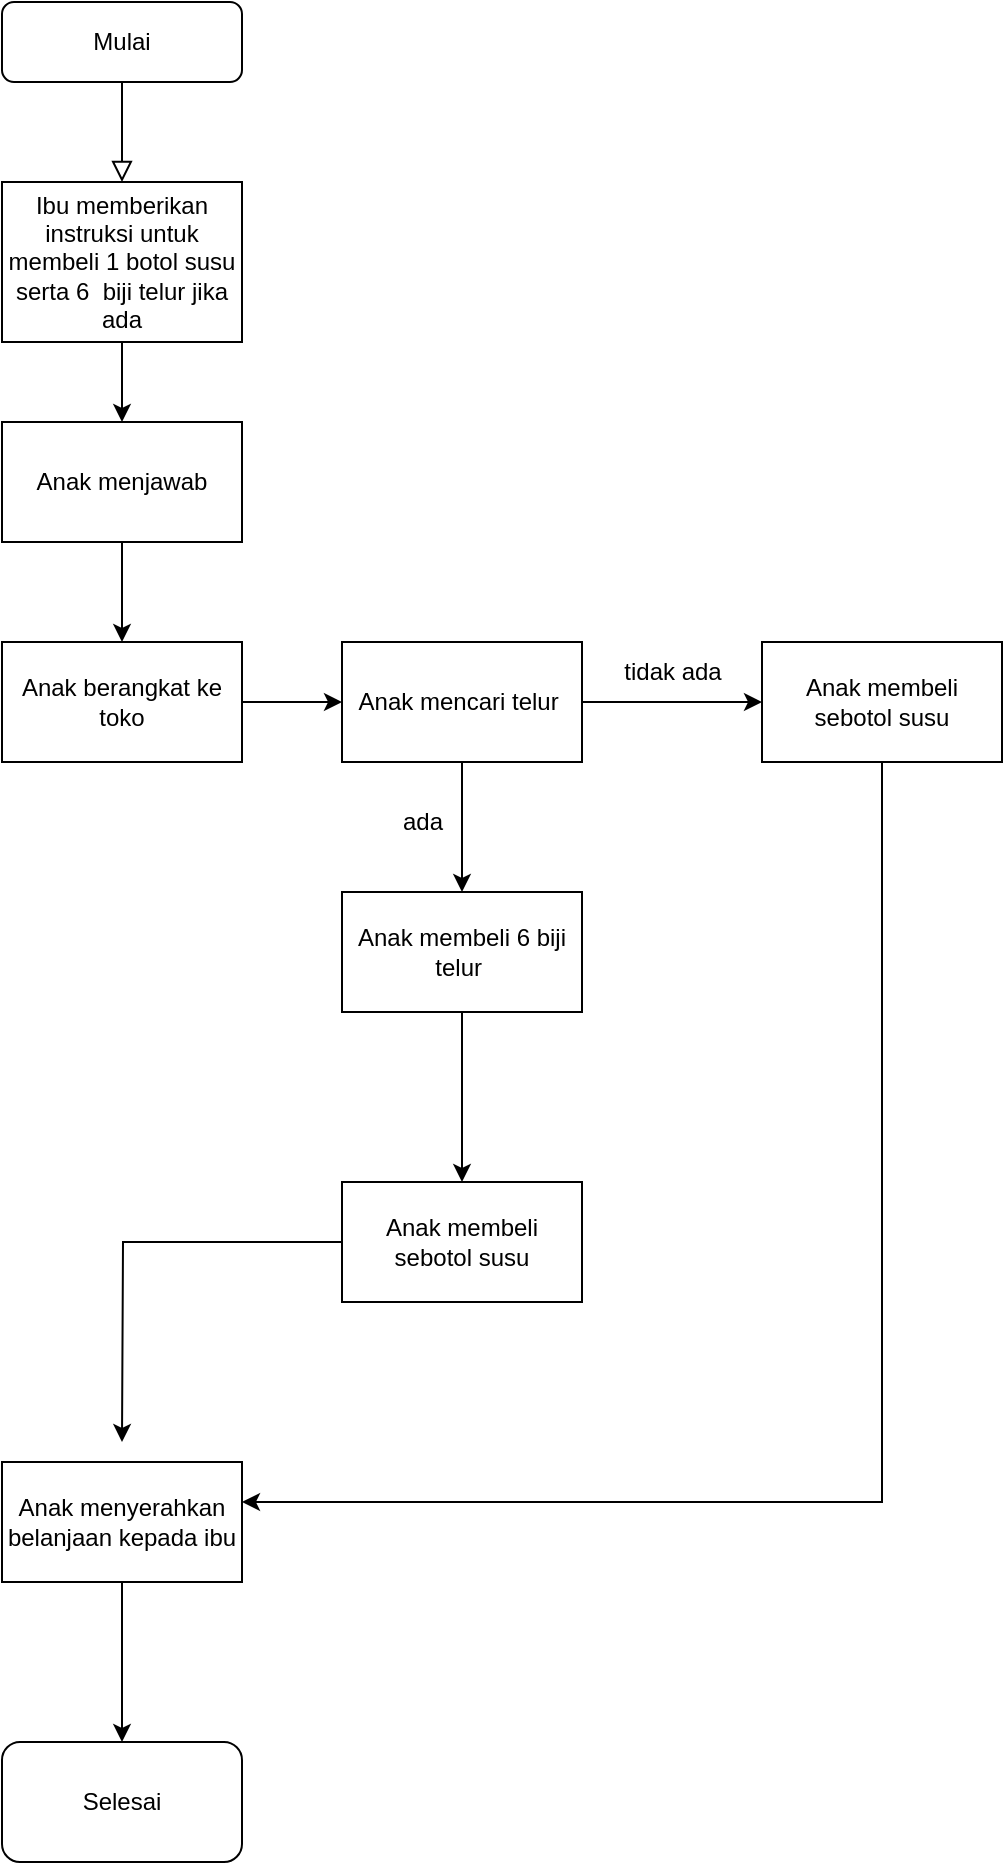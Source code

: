 <mxfile version="21.1.1" type="device">
  <diagram id="C5RBs43oDa-KdzZeNtuy" name="Page-1">
    <mxGraphModel dx="1377" dy="788" grid="1" gridSize="10" guides="1" tooltips="1" connect="1" arrows="1" fold="1" page="1" pageScale="1" pageWidth="827" pageHeight="1169" math="0" shadow="0">
      <root>
        <mxCell id="WIyWlLk6GJQsqaUBKTNV-0" />
        <mxCell id="WIyWlLk6GJQsqaUBKTNV-1" parent="WIyWlLk6GJQsqaUBKTNV-0" />
        <mxCell id="WIyWlLk6GJQsqaUBKTNV-2" value="" style="rounded=0;html=1;jettySize=auto;orthogonalLoop=1;fontSize=11;endArrow=block;endFill=0;endSize=8;strokeWidth=1;shadow=0;labelBackgroundColor=none;edgeStyle=orthogonalEdgeStyle;" parent="WIyWlLk6GJQsqaUBKTNV-1" source="WIyWlLk6GJQsqaUBKTNV-3" edge="1">
          <mxGeometry relative="1" as="geometry">
            <mxPoint x="220" y="170" as="targetPoint" />
          </mxGeometry>
        </mxCell>
        <mxCell id="WIyWlLk6GJQsqaUBKTNV-3" value="Mulai" style="rounded=1;whiteSpace=wrap;html=1;fontSize=12;glass=0;strokeWidth=1;shadow=0;" parent="WIyWlLk6GJQsqaUBKTNV-1" vertex="1">
          <mxGeometry x="160" y="80" width="120" height="40" as="geometry" />
        </mxCell>
        <mxCell id="E4w3K78yoinszG3SQvMn-2" value="" style="edgeStyle=orthogonalEdgeStyle;rounded=0;orthogonalLoop=1;jettySize=auto;html=1;" parent="WIyWlLk6GJQsqaUBKTNV-1" source="E4w3K78yoinszG3SQvMn-0" target="E4w3K78yoinszG3SQvMn-1" edge="1">
          <mxGeometry relative="1" as="geometry" />
        </mxCell>
        <mxCell id="E4w3K78yoinszG3SQvMn-0" value="Ibu memberikan instruksi untuk membeli 1 botol susu serta 6&amp;nbsp; biji telur jika ada" style="rounded=0;whiteSpace=wrap;html=1;" parent="WIyWlLk6GJQsqaUBKTNV-1" vertex="1">
          <mxGeometry x="160" y="170" width="120" height="80" as="geometry" />
        </mxCell>
        <mxCell id="juYu4V3Ow9eaGNVBh7fN-1" value="" style="edgeStyle=orthogonalEdgeStyle;rounded=0;orthogonalLoop=1;jettySize=auto;html=1;" edge="1" parent="WIyWlLk6GJQsqaUBKTNV-1" source="E4w3K78yoinszG3SQvMn-1" target="juYu4V3Ow9eaGNVBh7fN-0">
          <mxGeometry relative="1" as="geometry" />
        </mxCell>
        <mxCell id="E4w3K78yoinszG3SQvMn-1" value="Anak menjawab" style="rounded=0;whiteSpace=wrap;html=1;" parent="WIyWlLk6GJQsqaUBKTNV-1" vertex="1">
          <mxGeometry x="160" y="290" width="120" height="60" as="geometry" />
        </mxCell>
        <mxCell id="juYu4V3Ow9eaGNVBh7fN-3" value="" style="edgeStyle=orthogonalEdgeStyle;rounded=0;orthogonalLoop=1;jettySize=auto;html=1;" edge="1" parent="WIyWlLk6GJQsqaUBKTNV-1" source="juYu4V3Ow9eaGNVBh7fN-0" target="juYu4V3Ow9eaGNVBh7fN-2">
          <mxGeometry relative="1" as="geometry" />
        </mxCell>
        <mxCell id="juYu4V3Ow9eaGNVBh7fN-0" value="Anak berangkat ke toko" style="rounded=0;whiteSpace=wrap;html=1;" vertex="1" parent="WIyWlLk6GJQsqaUBKTNV-1">
          <mxGeometry x="160" y="400" width="120" height="60" as="geometry" />
        </mxCell>
        <mxCell id="juYu4V3Ow9eaGNVBh7fN-5" value="" style="edgeStyle=orthogonalEdgeStyle;rounded=0;orthogonalLoop=1;jettySize=auto;html=1;" edge="1" parent="WIyWlLk6GJQsqaUBKTNV-1" source="juYu4V3Ow9eaGNVBh7fN-2" target="juYu4V3Ow9eaGNVBh7fN-4">
          <mxGeometry relative="1" as="geometry" />
        </mxCell>
        <mxCell id="juYu4V3Ow9eaGNVBh7fN-8" value="" style="edgeStyle=orthogonalEdgeStyle;rounded=0;orthogonalLoop=1;jettySize=auto;html=1;" edge="1" parent="WIyWlLk6GJQsqaUBKTNV-1" source="juYu4V3Ow9eaGNVBh7fN-2" target="juYu4V3Ow9eaGNVBh7fN-7">
          <mxGeometry relative="1" as="geometry" />
        </mxCell>
        <mxCell id="juYu4V3Ow9eaGNVBh7fN-2" value="Anak mencari telur&amp;nbsp;" style="rounded=0;whiteSpace=wrap;html=1;" vertex="1" parent="WIyWlLk6GJQsqaUBKTNV-1">
          <mxGeometry x="330" y="400" width="120" height="60" as="geometry" />
        </mxCell>
        <mxCell id="juYu4V3Ow9eaGNVBh7fN-11" value="" style="edgeStyle=orthogonalEdgeStyle;rounded=0;orthogonalLoop=1;jettySize=auto;html=1;" edge="1" parent="WIyWlLk6GJQsqaUBKTNV-1" source="juYu4V3Ow9eaGNVBh7fN-4" target="juYu4V3Ow9eaGNVBh7fN-10">
          <mxGeometry relative="1" as="geometry" />
        </mxCell>
        <mxCell id="juYu4V3Ow9eaGNVBh7fN-4" value="Anak membeli 6 biji telur&amp;nbsp;" style="rounded=0;whiteSpace=wrap;html=1;" vertex="1" parent="WIyWlLk6GJQsqaUBKTNV-1">
          <mxGeometry x="330" y="525" width="120" height="60" as="geometry" />
        </mxCell>
        <mxCell id="juYu4V3Ow9eaGNVBh7fN-6" value="ada" style="text;html=1;align=center;verticalAlign=middle;resizable=0;points=[];autosize=1;strokeColor=none;fillColor=none;" vertex="1" parent="WIyWlLk6GJQsqaUBKTNV-1">
          <mxGeometry x="350" y="475" width="40" height="30" as="geometry" />
        </mxCell>
        <mxCell id="juYu4V3Ow9eaGNVBh7fN-7" value="Anak membeli sebotol susu" style="rounded=0;whiteSpace=wrap;html=1;" vertex="1" parent="WIyWlLk6GJQsqaUBKTNV-1">
          <mxGeometry x="540" y="400" width="120" height="60" as="geometry" />
        </mxCell>
        <mxCell id="juYu4V3Ow9eaGNVBh7fN-9" value="tidak ada" style="text;html=1;align=center;verticalAlign=middle;resizable=0;points=[];autosize=1;strokeColor=none;fillColor=none;" vertex="1" parent="WIyWlLk6GJQsqaUBKTNV-1">
          <mxGeometry x="460" y="400" width="70" height="30" as="geometry" />
        </mxCell>
        <mxCell id="juYu4V3Ow9eaGNVBh7fN-18" value="" style="edgeStyle=orthogonalEdgeStyle;rounded=0;orthogonalLoop=1;jettySize=auto;html=1;entryX=0.5;entryY=0;entryDx=0;entryDy=0;" edge="1" parent="WIyWlLk6GJQsqaUBKTNV-1" source="juYu4V3Ow9eaGNVBh7fN-10">
          <mxGeometry relative="1" as="geometry">
            <mxPoint x="220" y="800" as="targetPoint" />
          </mxGeometry>
        </mxCell>
        <mxCell id="juYu4V3Ow9eaGNVBh7fN-10" value="Anak membeli sebotol susu" style="rounded=0;whiteSpace=wrap;html=1;" vertex="1" parent="WIyWlLk6GJQsqaUBKTNV-1">
          <mxGeometry x="330" y="670" width="120" height="60" as="geometry" />
        </mxCell>
        <mxCell id="juYu4V3Ow9eaGNVBh7fN-21" value="" style="rounded=0;orthogonalLoop=1;jettySize=auto;html=1;entryX=1;entryY=0.5;entryDx=0;entryDy=0;" edge="1" parent="WIyWlLk6GJQsqaUBKTNV-1" source="juYu4V3Ow9eaGNVBh7fN-7">
          <mxGeometry relative="1" as="geometry">
            <mxPoint x="280" y="830" as="targetPoint" />
            <Array as="points">
              <mxPoint x="600" y="830" />
            </Array>
          </mxGeometry>
        </mxCell>
        <mxCell id="juYu4V3Ow9eaGNVBh7fN-24" value="" style="edgeStyle=orthogonalEdgeStyle;rounded=0;orthogonalLoop=1;jettySize=auto;html=1;" edge="1" parent="WIyWlLk6GJQsqaUBKTNV-1" source="juYu4V3Ow9eaGNVBh7fN-22" target="juYu4V3Ow9eaGNVBh7fN-23">
          <mxGeometry relative="1" as="geometry" />
        </mxCell>
        <mxCell id="juYu4V3Ow9eaGNVBh7fN-22" value="Anak menyerahkan belanjaan kepada ibu" style="rounded=0;whiteSpace=wrap;html=1;" vertex="1" parent="WIyWlLk6GJQsqaUBKTNV-1">
          <mxGeometry x="160" y="810" width="120" height="60" as="geometry" />
        </mxCell>
        <mxCell id="juYu4V3Ow9eaGNVBh7fN-23" value="Selesai" style="rounded=1;whiteSpace=wrap;html=1;" vertex="1" parent="WIyWlLk6GJQsqaUBKTNV-1">
          <mxGeometry x="160" y="950" width="120" height="60" as="geometry" />
        </mxCell>
      </root>
    </mxGraphModel>
  </diagram>
</mxfile>
